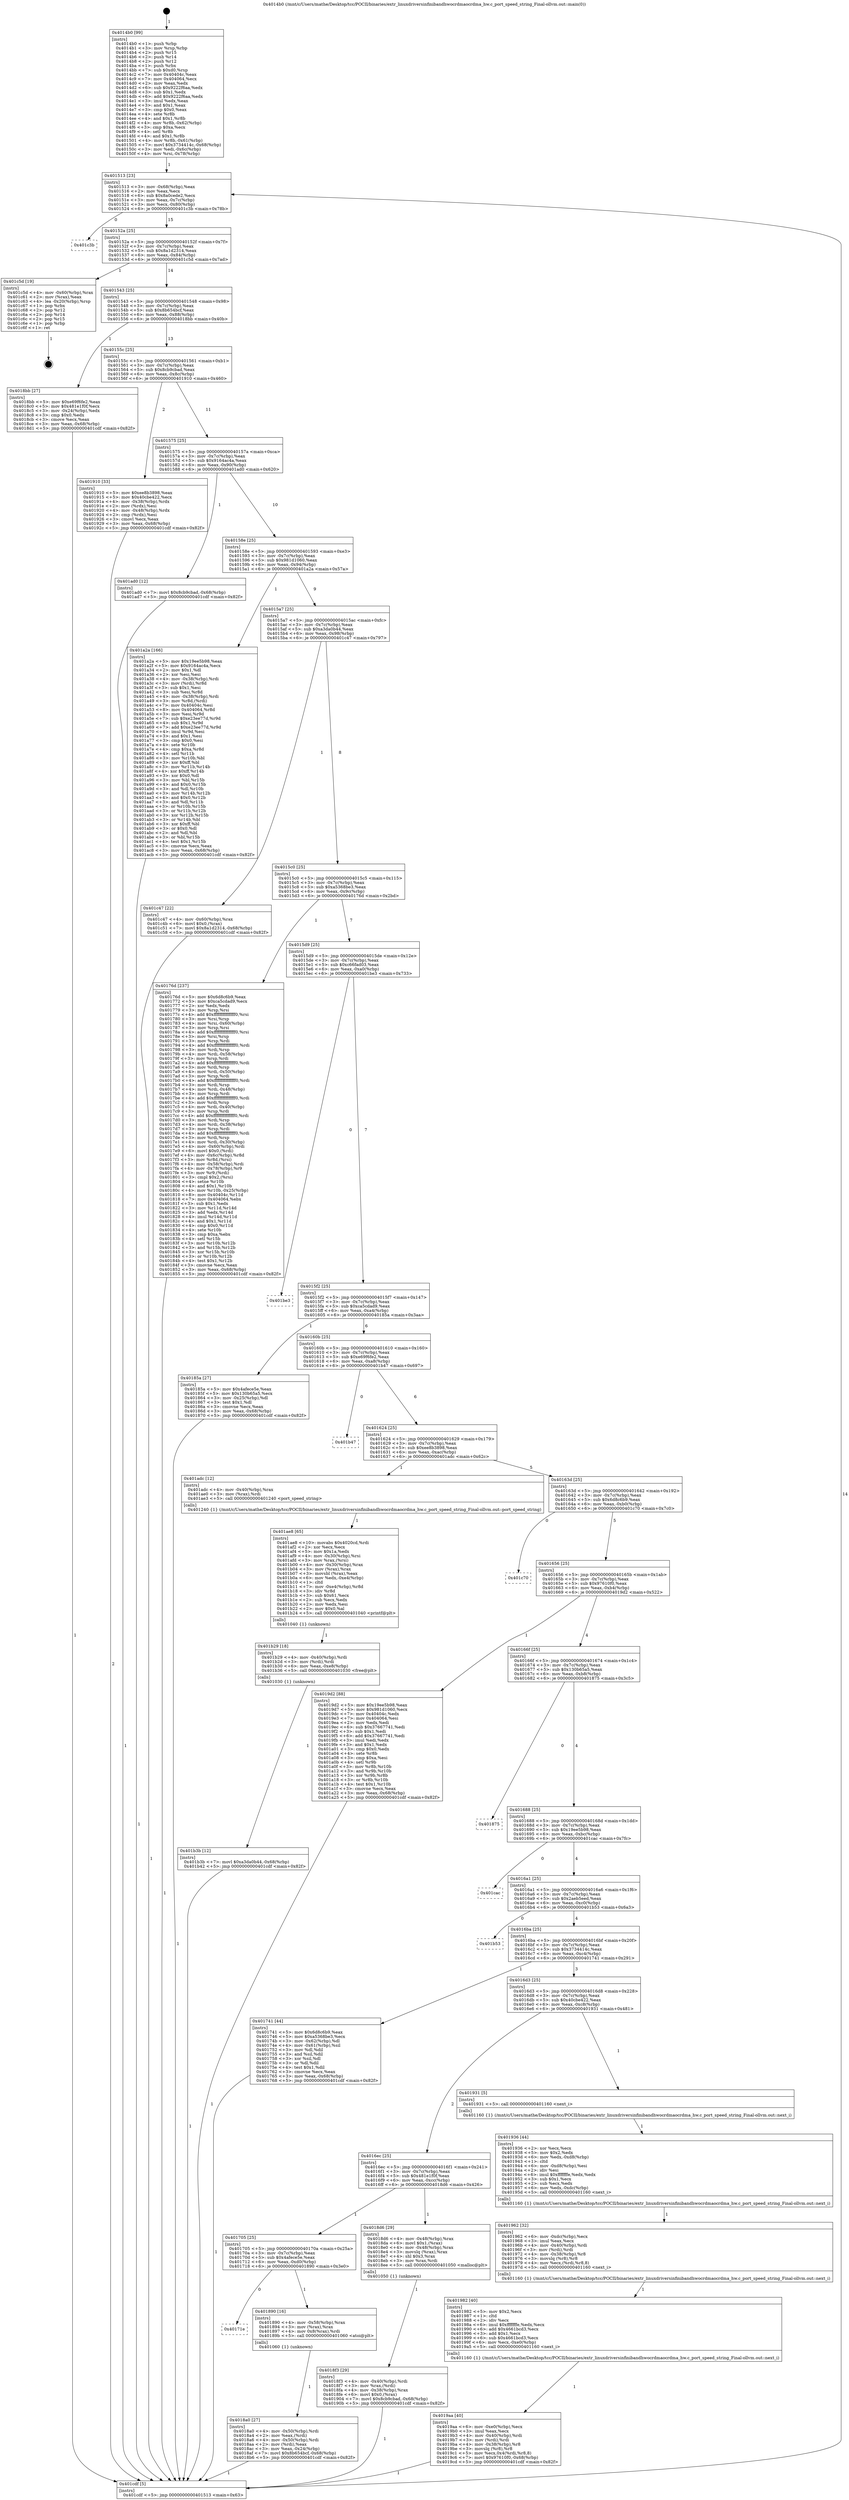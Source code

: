 digraph "0x4014b0" {
  label = "0x4014b0 (/mnt/c/Users/mathe/Desktop/tcc/POCII/binaries/extr_linuxdriversinfinibandhwocrdmaocrdma_hw.c_port_speed_string_Final-ollvm.out::main(0))"
  labelloc = "t"
  node[shape=record]

  Entry [label="",width=0.3,height=0.3,shape=circle,fillcolor=black,style=filled]
  "0x401513" [label="{
     0x401513 [23]\l
     | [instrs]\l
     &nbsp;&nbsp;0x401513 \<+3\>: mov -0x68(%rbp),%eax\l
     &nbsp;&nbsp;0x401516 \<+2\>: mov %eax,%ecx\l
     &nbsp;&nbsp;0x401518 \<+6\>: sub $0x8a0cede2,%ecx\l
     &nbsp;&nbsp;0x40151e \<+3\>: mov %eax,-0x7c(%rbp)\l
     &nbsp;&nbsp;0x401521 \<+3\>: mov %ecx,-0x80(%rbp)\l
     &nbsp;&nbsp;0x401524 \<+6\>: je 0000000000401c3b \<main+0x78b\>\l
  }"]
  "0x401c3b" [label="{
     0x401c3b\l
  }", style=dashed]
  "0x40152a" [label="{
     0x40152a [25]\l
     | [instrs]\l
     &nbsp;&nbsp;0x40152a \<+5\>: jmp 000000000040152f \<main+0x7f\>\l
     &nbsp;&nbsp;0x40152f \<+3\>: mov -0x7c(%rbp),%eax\l
     &nbsp;&nbsp;0x401532 \<+5\>: sub $0x8a1d2314,%eax\l
     &nbsp;&nbsp;0x401537 \<+6\>: mov %eax,-0x84(%rbp)\l
     &nbsp;&nbsp;0x40153d \<+6\>: je 0000000000401c5d \<main+0x7ad\>\l
  }"]
  Exit [label="",width=0.3,height=0.3,shape=circle,fillcolor=black,style=filled,peripheries=2]
  "0x401c5d" [label="{
     0x401c5d [19]\l
     | [instrs]\l
     &nbsp;&nbsp;0x401c5d \<+4\>: mov -0x60(%rbp),%rax\l
     &nbsp;&nbsp;0x401c61 \<+2\>: mov (%rax),%eax\l
     &nbsp;&nbsp;0x401c63 \<+4\>: lea -0x20(%rbp),%rsp\l
     &nbsp;&nbsp;0x401c67 \<+1\>: pop %rbx\l
     &nbsp;&nbsp;0x401c68 \<+2\>: pop %r12\l
     &nbsp;&nbsp;0x401c6a \<+2\>: pop %r14\l
     &nbsp;&nbsp;0x401c6c \<+2\>: pop %r15\l
     &nbsp;&nbsp;0x401c6e \<+1\>: pop %rbp\l
     &nbsp;&nbsp;0x401c6f \<+1\>: ret\l
  }"]
  "0x401543" [label="{
     0x401543 [25]\l
     | [instrs]\l
     &nbsp;&nbsp;0x401543 \<+5\>: jmp 0000000000401548 \<main+0x98\>\l
     &nbsp;&nbsp;0x401548 \<+3\>: mov -0x7c(%rbp),%eax\l
     &nbsp;&nbsp;0x40154b \<+5\>: sub $0x8b654bcf,%eax\l
     &nbsp;&nbsp;0x401550 \<+6\>: mov %eax,-0x88(%rbp)\l
     &nbsp;&nbsp;0x401556 \<+6\>: je 00000000004018bb \<main+0x40b\>\l
  }"]
  "0x401b3b" [label="{
     0x401b3b [12]\l
     | [instrs]\l
     &nbsp;&nbsp;0x401b3b \<+7\>: movl $0xa3da0b44,-0x68(%rbp)\l
     &nbsp;&nbsp;0x401b42 \<+5\>: jmp 0000000000401cdf \<main+0x82f\>\l
  }"]
  "0x4018bb" [label="{
     0x4018bb [27]\l
     | [instrs]\l
     &nbsp;&nbsp;0x4018bb \<+5\>: mov $0xe69f6fe2,%eax\l
     &nbsp;&nbsp;0x4018c0 \<+5\>: mov $0x481e1f0f,%ecx\l
     &nbsp;&nbsp;0x4018c5 \<+3\>: mov -0x24(%rbp),%edx\l
     &nbsp;&nbsp;0x4018c8 \<+3\>: cmp $0x0,%edx\l
     &nbsp;&nbsp;0x4018cb \<+3\>: cmove %ecx,%eax\l
     &nbsp;&nbsp;0x4018ce \<+3\>: mov %eax,-0x68(%rbp)\l
     &nbsp;&nbsp;0x4018d1 \<+5\>: jmp 0000000000401cdf \<main+0x82f\>\l
  }"]
  "0x40155c" [label="{
     0x40155c [25]\l
     | [instrs]\l
     &nbsp;&nbsp;0x40155c \<+5\>: jmp 0000000000401561 \<main+0xb1\>\l
     &nbsp;&nbsp;0x401561 \<+3\>: mov -0x7c(%rbp),%eax\l
     &nbsp;&nbsp;0x401564 \<+5\>: sub $0x8cb9cbad,%eax\l
     &nbsp;&nbsp;0x401569 \<+6\>: mov %eax,-0x8c(%rbp)\l
     &nbsp;&nbsp;0x40156f \<+6\>: je 0000000000401910 \<main+0x460\>\l
  }"]
  "0x401b29" [label="{
     0x401b29 [18]\l
     | [instrs]\l
     &nbsp;&nbsp;0x401b29 \<+4\>: mov -0x40(%rbp),%rdi\l
     &nbsp;&nbsp;0x401b2d \<+3\>: mov (%rdi),%rdi\l
     &nbsp;&nbsp;0x401b30 \<+6\>: mov %eax,-0xe8(%rbp)\l
     &nbsp;&nbsp;0x401b36 \<+5\>: call 0000000000401030 \<free@plt\>\l
     | [calls]\l
     &nbsp;&nbsp;0x401030 \{1\} (unknown)\l
  }"]
  "0x401910" [label="{
     0x401910 [33]\l
     | [instrs]\l
     &nbsp;&nbsp;0x401910 \<+5\>: mov $0xee8b3898,%eax\l
     &nbsp;&nbsp;0x401915 \<+5\>: mov $0x40cbe422,%ecx\l
     &nbsp;&nbsp;0x40191a \<+4\>: mov -0x38(%rbp),%rdx\l
     &nbsp;&nbsp;0x40191e \<+2\>: mov (%rdx),%esi\l
     &nbsp;&nbsp;0x401920 \<+4\>: mov -0x48(%rbp),%rdx\l
     &nbsp;&nbsp;0x401924 \<+2\>: cmp (%rdx),%esi\l
     &nbsp;&nbsp;0x401926 \<+3\>: cmovl %ecx,%eax\l
     &nbsp;&nbsp;0x401929 \<+3\>: mov %eax,-0x68(%rbp)\l
     &nbsp;&nbsp;0x40192c \<+5\>: jmp 0000000000401cdf \<main+0x82f\>\l
  }"]
  "0x401575" [label="{
     0x401575 [25]\l
     | [instrs]\l
     &nbsp;&nbsp;0x401575 \<+5\>: jmp 000000000040157a \<main+0xca\>\l
     &nbsp;&nbsp;0x40157a \<+3\>: mov -0x7c(%rbp),%eax\l
     &nbsp;&nbsp;0x40157d \<+5\>: sub $0x9164ac4a,%eax\l
     &nbsp;&nbsp;0x401582 \<+6\>: mov %eax,-0x90(%rbp)\l
     &nbsp;&nbsp;0x401588 \<+6\>: je 0000000000401ad0 \<main+0x620\>\l
  }"]
  "0x401ae8" [label="{
     0x401ae8 [65]\l
     | [instrs]\l
     &nbsp;&nbsp;0x401ae8 \<+10\>: movabs $0x4020cd,%rdi\l
     &nbsp;&nbsp;0x401af2 \<+2\>: xor %ecx,%ecx\l
     &nbsp;&nbsp;0x401af4 \<+5\>: mov $0x1a,%edx\l
     &nbsp;&nbsp;0x401af9 \<+4\>: mov -0x30(%rbp),%rsi\l
     &nbsp;&nbsp;0x401afd \<+3\>: mov %rax,(%rsi)\l
     &nbsp;&nbsp;0x401b00 \<+4\>: mov -0x30(%rbp),%rax\l
     &nbsp;&nbsp;0x401b04 \<+3\>: mov (%rax),%rax\l
     &nbsp;&nbsp;0x401b07 \<+3\>: movsbl (%rax),%eax\l
     &nbsp;&nbsp;0x401b0a \<+6\>: mov %edx,-0xe4(%rbp)\l
     &nbsp;&nbsp;0x401b10 \<+1\>: cltd\l
     &nbsp;&nbsp;0x401b11 \<+7\>: mov -0xe4(%rbp),%r8d\l
     &nbsp;&nbsp;0x401b18 \<+3\>: idiv %r8d\l
     &nbsp;&nbsp;0x401b1b \<+3\>: sub $0x61,%ecx\l
     &nbsp;&nbsp;0x401b1e \<+2\>: sub %ecx,%edx\l
     &nbsp;&nbsp;0x401b20 \<+2\>: mov %edx,%esi\l
     &nbsp;&nbsp;0x401b22 \<+2\>: mov $0x0,%al\l
     &nbsp;&nbsp;0x401b24 \<+5\>: call 0000000000401040 \<printf@plt\>\l
     | [calls]\l
     &nbsp;&nbsp;0x401040 \{1\} (unknown)\l
  }"]
  "0x401ad0" [label="{
     0x401ad0 [12]\l
     | [instrs]\l
     &nbsp;&nbsp;0x401ad0 \<+7\>: movl $0x8cb9cbad,-0x68(%rbp)\l
     &nbsp;&nbsp;0x401ad7 \<+5\>: jmp 0000000000401cdf \<main+0x82f\>\l
  }"]
  "0x40158e" [label="{
     0x40158e [25]\l
     | [instrs]\l
     &nbsp;&nbsp;0x40158e \<+5\>: jmp 0000000000401593 \<main+0xe3\>\l
     &nbsp;&nbsp;0x401593 \<+3\>: mov -0x7c(%rbp),%eax\l
     &nbsp;&nbsp;0x401596 \<+5\>: sub $0x981d1060,%eax\l
     &nbsp;&nbsp;0x40159b \<+6\>: mov %eax,-0x94(%rbp)\l
     &nbsp;&nbsp;0x4015a1 \<+6\>: je 0000000000401a2a \<main+0x57a\>\l
  }"]
  "0x4019aa" [label="{
     0x4019aa [40]\l
     | [instrs]\l
     &nbsp;&nbsp;0x4019aa \<+6\>: mov -0xe0(%rbp),%ecx\l
     &nbsp;&nbsp;0x4019b0 \<+3\>: imul %eax,%ecx\l
     &nbsp;&nbsp;0x4019b3 \<+4\>: mov -0x40(%rbp),%rdi\l
     &nbsp;&nbsp;0x4019b7 \<+3\>: mov (%rdi),%rdi\l
     &nbsp;&nbsp;0x4019ba \<+4\>: mov -0x38(%rbp),%r8\l
     &nbsp;&nbsp;0x4019be \<+3\>: movslq (%r8),%r8\l
     &nbsp;&nbsp;0x4019c1 \<+5\>: mov %ecx,0x4(%rdi,%r8,8)\l
     &nbsp;&nbsp;0x4019c6 \<+7\>: movl $0x97610f0,-0x68(%rbp)\l
     &nbsp;&nbsp;0x4019cd \<+5\>: jmp 0000000000401cdf \<main+0x82f\>\l
  }"]
  "0x401a2a" [label="{
     0x401a2a [166]\l
     | [instrs]\l
     &nbsp;&nbsp;0x401a2a \<+5\>: mov $0x19ee5b98,%eax\l
     &nbsp;&nbsp;0x401a2f \<+5\>: mov $0x9164ac4a,%ecx\l
     &nbsp;&nbsp;0x401a34 \<+2\>: mov $0x1,%dl\l
     &nbsp;&nbsp;0x401a36 \<+2\>: xor %esi,%esi\l
     &nbsp;&nbsp;0x401a38 \<+4\>: mov -0x38(%rbp),%rdi\l
     &nbsp;&nbsp;0x401a3c \<+3\>: mov (%rdi),%r8d\l
     &nbsp;&nbsp;0x401a3f \<+3\>: sub $0x1,%esi\l
     &nbsp;&nbsp;0x401a42 \<+3\>: sub %esi,%r8d\l
     &nbsp;&nbsp;0x401a45 \<+4\>: mov -0x38(%rbp),%rdi\l
     &nbsp;&nbsp;0x401a49 \<+3\>: mov %r8d,(%rdi)\l
     &nbsp;&nbsp;0x401a4c \<+7\>: mov 0x40404c,%esi\l
     &nbsp;&nbsp;0x401a53 \<+8\>: mov 0x404064,%r8d\l
     &nbsp;&nbsp;0x401a5b \<+3\>: mov %esi,%r9d\l
     &nbsp;&nbsp;0x401a5e \<+7\>: sub $0xe23ee77d,%r9d\l
     &nbsp;&nbsp;0x401a65 \<+4\>: sub $0x1,%r9d\l
     &nbsp;&nbsp;0x401a69 \<+7\>: add $0xe23ee77d,%r9d\l
     &nbsp;&nbsp;0x401a70 \<+4\>: imul %r9d,%esi\l
     &nbsp;&nbsp;0x401a74 \<+3\>: and $0x1,%esi\l
     &nbsp;&nbsp;0x401a77 \<+3\>: cmp $0x0,%esi\l
     &nbsp;&nbsp;0x401a7a \<+4\>: sete %r10b\l
     &nbsp;&nbsp;0x401a7e \<+4\>: cmp $0xa,%r8d\l
     &nbsp;&nbsp;0x401a82 \<+4\>: setl %r11b\l
     &nbsp;&nbsp;0x401a86 \<+3\>: mov %r10b,%bl\l
     &nbsp;&nbsp;0x401a89 \<+3\>: xor $0xff,%bl\l
     &nbsp;&nbsp;0x401a8c \<+3\>: mov %r11b,%r14b\l
     &nbsp;&nbsp;0x401a8f \<+4\>: xor $0xff,%r14b\l
     &nbsp;&nbsp;0x401a93 \<+3\>: xor $0x0,%dl\l
     &nbsp;&nbsp;0x401a96 \<+3\>: mov %bl,%r15b\l
     &nbsp;&nbsp;0x401a99 \<+4\>: and $0x0,%r15b\l
     &nbsp;&nbsp;0x401a9d \<+3\>: and %dl,%r10b\l
     &nbsp;&nbsp;0x401aa0 \<+3\>: mov %r14b,%r12b\l
     &nbsp;&nbsp;0x401aa3 \<+4\>: and $0x0,%r12b\l
     &nbsp;&nbsp;0x401aa7 \<+3\>: and %dl,%r11b\l
     &nbsp;&nbsp;0x401aaa \<+3\>: or %r10b,%r15b\l
     &nbsp;&nbsp;0x401aad \<+3\>: or %r11b,%r12b\l
     &nbsp;&nbsp;0x401ab0 \<+3\>: xor %r12b,%r15b\l
     &nbsp;&nbsp;0x401ab3 \<+3\>: or %r14b,%bl\l
     &nbsp;&nbsp;0x401ab6 \<+3\>: xor $0xff,%bl\l
     &nbsp;&nbsp;0x401ab9 \<+3\>: or $0x0,%dl\l
     &nbsp;&nbsp;0x401abc \<+2\>: and %dl,%bl\l
     &nbsp;&nbsp;0x401abe \<+3\>: or %bl,%r15b\l
     &nbsp;&nbsp;0x401ac1 \<+4\>: test $0x1,%r15b\l
     &nbsp;&nbsp;0x401ac5 \<+3\>: cmovne %ecx,%eax\l
     &nbsp;&nbsp;0x401ac8 \<+3\>: mov %eax,-0x68(%rbp)\l
     &nbsp;&nbsp;0x401acb \<+5\>: jmp 0000000000401cdf \<main+0x82f\>\l
  }"]
  "0x4015a7" [label="{
     0x4015a7 [25]\l
     | [instrs]\l
     &nbsp;&nbsp;0x4015a7 \<+5\>: jmp 00000000004015ac \<main+0xfc\>\l
     &nbsp;&nbsp;0x4015ac \<+3\>: mov -0x7c(%rbp),%eax\l
     &nbsp;&nbsp;0x4015af \<+5\>: sub $0xa3da0b44,%eax\l
     &nbsp;&nbsp;0x4015b4 \<+6\>: mov %eax,-0x98(%rbp)\l
     &nbsp;&nbsp;0x4015ba \<+6\>: je 0000000000401c47 \<main+0x797\>\l
  }"]
  "0x401982" [label="{
     0x401982 [40]\l
     | [instrs]\l
     &nbsp;&nbsp;0x401982 \<+5\>: mov $0x2,%ecx\l
     &nbsp;&nbsp;0x401987 \<+1\>: cltd\l
     &nbsp;&nbsp;0x401988 \<+2\>: idiv %ecx\l
     &nbsp;&nbsp;0x40198a \<+6\>: imul $0xfffffffe,%edx,%ecx\l
     &nbsp;&nbsp;0x401990 \<+6\>: add $0x4661bcd3,%ecx\l
     &nbsp;&nbsp;0x401996 \<+3\>: add $0x1,%ecx\l
     &nbsp;&nbsp;0x401999 \<+6\>: sub $0x4661bcd3,%ecx\l
     &nbsp;&nbsp;0x40199f \<+6\>: mov %ecx,-0xe0(%rbp)\l
     &nbsp;&nbsp;0x4019a5 \<+5\>: call 0000000000401160 \<next_i\>\l
     | [calls]\l
     &nbsp;&nbsp;0x401160 \{1\} (/mnt/c/Users/mathe/Desktop/tcc/POCII/binaries/extr_linuxdriversinfinibandhwocrdmaocrdma_hw.c_port_speed_string_Final-ollvm.out::next_i)\l
  }"]
  "0x401c47" [label="{
     0x401c47 [22]\l
     | [instrs]\l
     &nbsp;&nbsp;0x401c47 \<+4\>: mov -0x60(%rbp),%rax\l
     &nbsp;&nbsp;0x401c4b \<+6\>: movl $0x0,(%rax)\l
     &nbsp;&nbsp;0x401c51 \<+7\>: movl $0x8a1d2314,-0x68(%rbp)\l
     &nbsp;&nbsp;0x401c58 \<+5\>: jmp 0000000000401cdf \<main+0x82f\>\l
  }"]
  "0x4015c0" [label="{
     0x4015c0 [25]\l
     | [instrs]\l
     &nbsp;&nbsp;0x4015c0 \<+5\>: jmp 00000000004015c5 \<main+0x115\>\l
     &nbsp;&nbsp;0x4015c5 \<+3\>: mov -0x7c(%rbp),%eax\l
     &nbsp;&nbsp;0x4015c8 \<+5\>: sub $0xa5368be3,%eax\l
     &nbsp;&nbsp;0x4015cd \<+6\>: mov %eax,-0x9c(%rbp)\l
     &nbsp;&nbsp;0x4015d3 \<+6\>: je 000000000040176d \<main+0x2bd\>\l
  }"]
  "0x401962" [label="{
     0x401962 [32]\l
     | [instrs]\l
     &nbsp;&nbsp;0x401962 \<+6\>: mov -0xdc(%rbp),%ecx\l
     &nbsp;&nbsp;0x401968 \<+3\>: imul %eax,%ecx\l
     &nbsp;&nbsp;0x40196b \<+4\>: mov -0x40(%rbp),%rdi\l
     &nbsp;&nbsp;0x40196f \<+3\>: mov (%rdi),%rdi\l
     &nbsp;&nbsp;0x401972 \<+4\>: mov -0x38(%rbp),%r8\l
     &nbsp;&nbsp;0x401976 \<+3\>: movslq (%r8),%r8\l
     &nbsp;&nbsp;0x401979 \<+4\>: mov %ecx,(%rdi,%r8,8)\l
     &nbsp;&nbsp;0x40197d \<+5\>: call 0000000000401160 \<next_i\>\l
     | [calls]\l
     &nbsp;&nbsp;0x401160 \{1\} (/mnt/c/Users/mathe/Desktop/tcc/POCII/binaries/extr_linuxdriversinfinibandhwocrdmaocrdma_hw.c_port_speed_string_Final-ollvm.out::next_i)\l
  }"]
  "0x40176d" [label="{
     0x40176d [237]\l
     | [instrs]\l
     &nbsp;&nbsp;0x40176d \<+5\>: mov $0x6d8c6b9,%eax\l
     &nbsp;&nbsp;0x401772 \<+5\>: mov $0xca5cdad9,%ecx\l
     &nbsp;&nbsp;0x401777 \<+2\>: xor %edx,%edx\l
     &nbsp;&nbsp;0x401779 \<+3\>: mov %rsp,%rsi\l
     &nbsp;&nbsp;0x40177c \<+4\>: add $0xfffffffffffffff0,%rsi\l
     &nbsp;&nbsp;0x401780 \<+3\>: mov %rsi,%rsp\l
     &nbsp;&nbsp;0x401783 \<+4\>: mov %rsi,-0x60(%rbp)\l
     &nbsp;&nbsp;0x401787 \<+3\>: mov %rsp,%rsi\l
     &nbsp;&nbsp;0x40178a \<+4\>: add $0xfffffffffffffff0,%rsi\l
     &nbsp;&nbsp;0x40178e \<+3\>: mov %rsi,%rsp\l
     &nbsp;&nbsp;0x401791 \<+3\>: mov %rsp,%rdi\l
     &nbsp;&nbsp;0x401794 \<+4\>: add $0xfffffffffffffff0,%rdi\l
     &nbsp;&nbsp;0x401798 \<+3\>: mov %rdi,%rsp\l
     &nbsp;&nbsp;0x40179b \<+4\>: mov %rdi,-0x58(%rbp)\l
     &nbsp;&nbsp;0x40179f \<+3\>: mov %rsp,%rdi\l
     &nbsp;&nbsp;0x4017a2 \<+4\>: add $0xfffffffffffffff0,%rdi\l
     &nbsp;&nbsp;0x4017a6 \<+3\>: mov %rdi,%rsp\l
     &nbsp;&nbsp;0x4017a9 \<+4\>: mov %rdi,-0x50(%rbp)\l
     &nbsp;&nbsp;0x4017ad \<+3\>: mov %rsp,%rdi\l
     &nbsp;&nbsp;0x4017b0 \<+4\>: add $0xfffffffffffffff0,%rdi\l
     &nbsp;&nbsp;0x4017b4 \<+3\>: mov %rdi,%rsp\l
     &nbsp;&nbsp;0x4017b7 \<+4\>: mov %rdi,-0x48(%rbp)\l
     &nbsp;&nbsp;0x4017bb \<+3\>: mov %rsp,%rdi\l
     &nbsp;&nbsp;0x4017be \<+4\>: add $0xfffffffffffffff0,%rdi\l
     &nbsp;&nbsp;0x4017c2 \<+3\>: mov %rdi,%rsp\l
     &nbsp;&nbsp;0x4017c5 \<+4\>: mov %rdi,-0x40(%rbp)\l
     &nbsp;&nbsp;0x4017c9 \<+3\>: mov %rsp,%rdi\l
     &nbsp;&nbsp;0x4017cc \<+4\>: add $0xfffffffffffffff0,%rdi\l
     &nbsp;&nbsp;0x4017d0 \<+3\>: mov %rdi,%rsp\l
     &nbsp;&nbsp;0x4017d3 \<+4\>: mov %rdi,-0x38(%rbp)\l
     &nbsp;&nbsp;0x4017d7 \<+3\>: mov %rsp,%rdi\l
     &nbsp;&nbsp;0x4017da \<+4\>: add $0xfffffffffffffff0,%rdi\l
     &nbsp;&nbsp;0x4017de \<+3\>: mov %rdi,%rsp\l
     &nbsp;&nbsp;0x4017e1 \<+4\>: mov %rdi,-0x30(%rbp)\l
     &nbsp;&nbsp;0x4017e5 \<+4\>: mov -0x60(%rbp),%rdi\l
     &nbsp;&nbsp;0x4017e9 \<+6\>: movl $0x0,(%rdi)\l
     &nbsp;&nbsp;0x4017ef \<+4\>: mov -0x6c(%rbp),%r8d\l
     &nbsp;&nbsp;0x4017f3 \<+3\>: mov %r8d,(%rsi)\l
     &nbsp;&nbsp;0x4017f6 \<+4\>: mov -0x58(%rbp),%rdi\l
     &nbsp;&nbsp;0x4017fa \<+4\>: mov -0x78(%rbp),%r9\l
     &nbsp;&nbsp;0x4017fe \<+3\>: mov %r9,(%rdi)\l
     &nbsp;&nbsp;0x401801 \<+3\>: cmpl $0x2,(%rsi)\l
     &nbsp;&nbsp;0x401804 \<+4\>: setne %r10b\l
     &nbsp;&nbsp;0x401808 \<+4\>: and $0x1,%r10b\l
     &nbsp;&nbsp;0x40180c \<+4\>: mov %r10b,-0x25(%rbp)\l
     &nbsp;&nbsp;0x401810 \<+8\>: mov 0x40404c,%r11d\l
     &nbsp;&nbsp;0x401818 \<+7\>: mov 0x404064,%ebx\l
     &nbsp;&nbsp;0x40181f \<+3\>: sub $0x1,%edx\l
     &nbsp;&nbsp;0x401822 \<+3\>: mov %r11d,%r14d\l
     &nbsp;&nbsp;0x401825 \<+3\>: add %edx,%r14d\l
     &nbsp;&nbsp;0x401828 \<+4\>: imul %r14d,%r11d\l
     &nbsp;&nbsp;0x40182c \<+4\>: and $0x1,%r11d\l
     &nbsp;&nbsp;0x401830 \<+4\>: cmp $0x0,%r11d\l
     &nbsp;&nbsp;0x401834 \<+4\>: sete %r10b\l
     &nbsp;&nbsp;0x401838 \<+3\>: cmp $0xa,%ebx\l
     &nbsp;&nbsp;0x40183b \<+4\>: setl %r15b\l
     &nbsp;&nbsp;0x40183f \<+3\>: mov %r10b,%r12b\l
     &nbsp;&nbsp;0x401842 \<+3\>: and %r15b,%r12b\l
     &nbsp;&nbsp;0x401845 \<+3\>: xor %r15b,%r10b\l
     &nbsp;&nbsp;0x401848 \<+3\>: or %r10b,%r12b\l
     &nbsp;&nbsp;0x40184b \<+4\>: test $0x1,%r12b\l
     &nbsp;&nbsp;0x40184f \<+3\>: cmovne %ecx,%eax\l
     &nbsp;&nbsp;0x401852 \<+3\>: mov %eax,-0x68(%rbp)\l
     &nbsp;&nbsp;0x401855 \<+5\>: jmp 0000000000401cdf \<main+0x82f\>\l
  }"]
  "0x4015d9" [label="{
     0x4015d9 [25]\l
     | [instrs]\l
     &nbsp;&nbsp;0x4015d9 \<+5\>: jmp 00000000004015de \<main+0x12e\>\l
     &nbsp;&nbsp;0x4015de \<+3\>: mov -0x7c(%rbp),%eax\l
     &nbsp;&nbsp;0x4015e1 \<+5\>: sub $0xc66fad03,%eax\l
     &nbsp;&nbsp;0x4015e6 \<+6\>: mov %eax,-0xa0(%rbp)\l
     &nbsp;&nbsp;0x4015ec \<+6\>: je 0000000000401be3 \<main+0x733\>\l
  }"]
  "0x401936" [label="{
     0x401936 [44]\l
     | [instrs]\l
     &nbsp;&nbsp;0x401936 \<+2\>: xor %ecx,%ecx\l
     &nbsp;&nbsp;0x401938 \<+5\>: mov $0x2,%edx\l
     &nbsp;&nbsp;0x40193d \<+6\>: mov %edx,-0xd8(%rbp)\l
     &nbsp;&nbsp;0x401943 \<+1\>: cltd\l
     &nbsp;&nbsp;0x401944 \<+6\>: mov -0xd8(%rbp),%esi\l
     &nbsp;&nbsp;0x40194a \<+2\>: idiv %esi\l
     &nbsp;&nbsp;0x40194c \<+6\>: imul $0xfffffffe,%edx,%edx\l
     &nbsp;&nbsp;0x401952 \<+3\>: sub $0x1,%ecx\l
     &nbsp;&nbsp;0x401955 \<+2\>: sub %ecx,%edx\l
     &nbsp;&nbsp;0x401957 \<+6\>: mov %edx,-0xdc(%rbp)\l
     &nbsp;&nbsp;0x40195d \<+5\>: call 0000000000401160 \<next_i\>\l
     | [calls]\l
     &nbsp;&nbsp;0x401160 \{1\} (/mnt/c/Users/mathe/Desktop/tcc/POCII/binaries/extr_linuxdriversinfinibandhwocrdmaocrdma_hw.c_port_speed_string_Final-ollvm.out::next_i)\l
  }"]
  "0x401be3" [label="{
     0x401be3\l
  }", style=dashed]
  "0x4015f2" [label="{
     0x4015f2 [25]\l
     | [instrs]\l
     &nbsp;&nbsp;0x4015f2 \<+5\>: jmp 00000000004015f7 \<main+0x147\>\l
     &nbsp;&nbsp;0x4015f7 \<+3\>: mov -0x7c(%rbp),%eax\l
     &nbsp;&nbsp;0x4015fa \<+5\>: sub $0xca5cdad9,%eax\l
     &nbsp;&nbsp;0x4015ff \<+6\>: mov %eax,-0xa4(%rbp)\l
     &nbsp;&nbsp;0x401605 \<+6\>: je 000000000040185a \<main+0x3aa\>\l
  }"]
  "0x4018f3" [label="{
     0x4018f3 [29]\l
     | [instrs]\l
     &nbsp;&nbsp;0x4018f3 \<+4\>: mov -0x40(%rbp),%rdi\l
     &nbsp;&nbsp;0x4018f7 \<+3\>: mov %rax,(%rdi)\l
     &nbsp;&nbsp;0x4018fa \<+4\>: mov -0x38(%rbp),%rax\l
     &nbsp;&nbsp;0x4018fe \<+6\>: movl $0x0,(%rax)\l
     &nbsp;&nbsp;0x401904 \<+7\>: movl $0x8cb9cbad,-0x68(%rbp)\l
     &nbsp;&nbsp;0x40190b \<+5\>: jmp 0000000000401cdf \<main+0x82f\>\l
  }"]
  "0x40185a" [label="{
     0x40185a [27]\l
     | [instrs]\l
     &nbsp;&nbsp;0x40185a \<+5\>: mov $0x4afece5e,%eax\l
     &nbsp;&nbsp;0x40185f \<+5\>: mov $0x130b65a5,%ecx\l
     &nbsp;&nbsp;0x401864 \<+3\>: mov -0x25(%rbp),%dl\l
     &nbsp;&nbsp;0x401867 \<+3\>: test $0x1,%dl\l
     &nbsp;&nbsp;0x40186a \<+3\>: cmovne %ecx,%eax\l
     &nbsp;&nbsp;0x40186d \<+3\>: mov %eax,-0x68(%rbp)\l
     &nbsp;&nbsp;0x401870 \<+5\>: jmp 0000000000401cdf \<main+0x82f\>\l
  }"]
  "0x40160b" [label="{
     0x40160b [25]\l
     | [instrs]\l
     &nbsp;&nbsp;0x40160b \<+5\>: jmp 0000000000401610 \<main+0x160\>\l
     &nbsp;&nbsp;0x401610 \<+3\>: mov -0x7c(%rbp),%eax\l
     &nbsp;&nbsp;0x401613 \<+5\>: sub $0xe69f6fe2,%eax\l
     &nbsp;&nbsp;0x401618 \<+6\>: mov %eax,-0xa8(%rbp)\l
     &nbsp;&nbsp;0x40161e \<+6\>: je 0000000000401b47 \<main+0x697\>\l
  }"]
  "0x4018a0" [label="{
     0x4018a0 [27]\l
     | [instrs]\l
     &nbsp;&nbsp;0x4018a0 \<+4\>: mov -0x50(%rbp),%rdi\l
     &nbsp;&nbsp;0x4018a4 \<+2\>: mov %eax,(%rdi)\l
     &nbsp;&nbsp;0x4018a6 \<+4\>: mov -0x50(%rbp),%rdi\l
     &nbsp;&nbsp;0x4018aa \<+2\>: mov (%rdi),%eax\l
     &nbsp;&nbsp;0x4018ac \<+3\>: mov %eax,-0x24(%rbp)\l
     &nbsp;&nbsp;0x4018af \<+7\>: movl $0x8b654bcf,-0x68(%rbp)\l
     &nbsp;&nbsp;0x4018b6 \<+5\>: jmp 0000000000401cdf \<main+0x82f\>\l
  }"]
  "0x401b47" [label="{
     0x401b47\l
  }", style=dashed]
  "0x401624" [label="{
     0x401624 [25]\l
     | [instrs]\l
     &nbsp;&nbsp;0x401624 \<+5\>: jmp 0000000000401629 \<main+0x179\>\l
     &nbsp;&nbsp;0x401629 \<+3\>: mov -0x7c(%rbp),%eax\l
     &nbsp;&nbsp;0x40162c \<+5\>: sub $0xee8b3898,%eax\l
     &nbsp;&nbsp;0x401631 \<+6\>: mov %eax,-0xac(%rbp)\l
     &nbsp;&nbsp;0x401637 \<+6\>: je 0000000000401adc \<main+0x62c\>\l
  }"]
  "0x40171e" [label="{
     0x40171e\l
  }", style=dashed]
  "0x401adc" [label="{
     0x401adc [12]\l
     | [instrs]\l
     &nbsp;&nbsp;0x401adc \<+4\>: mov -0x40(%rbp),%rax\l
     &nbsp;&nbsp;0x401ae0 \<+3\>: mov (%rax),%rdi\l
     &nbsp;&nbsp;0x401ae3 \<+5\>: call 0000000000401240 \<port_speed_string\>\l
     | [calls]\l
     &nbsp;&nbsp;0x401240 \{1\} (/mnt/c/Users/mathe/Desktop/tcc/POCII/binaries/extr_linuxdriversinfinibandhwocrdmaocrdma_hw.c_port_speed_string_Final-ollvm.out::port_speed_string)\l
  }"]
  "0x40163d" [label="{
     0x40163d [25]\l
     | [instrs]\l
     &nbsp;&nbsp;0x40163d \<+5\>: jmp 0000000000401642 \<main+0x192\>\l
     &nbsp;&nbsp;0x401642 \<+3\>: mov -0x7c(%rbp),%eax\l
     &nbsp;&nbsp;0x401645 \<+5\>: sub $0x6d8c6b9,%eax\l
     &nbsp;&nbsp;0x40164a \<+6\>: mov %eax,-0xb0(%rbp)\l
     &nbsp;&nbsp;0x401650 \<+6\>: je 0000000000401c70 \<main+0x7c0\>\l
  }"]
  "0x401890" [label="{
     0x401890 [16]\l
     | [instrs]\l
     &nbsp;&nbsp;0x401890 \<+4\>: mov -0x58(%rbp),%rax\l
     &nbsp;&nbsp;0x401894 \<+3\>: mov (%rax),%rax\l
     &nbsp;&nbsp;0x401897 \<+4\>: mov 0x8(%rax),%rdi\l
     &nbsp;&nbsp;0x40189b \<+5\>: call 0000000000401060 \<atoi@plt\>\l
     | [calls]\l
     &nbsp;&nbsp;0x401060 \{1\} (unknown)\l
  }"]
  "0x401c70" [label="{
     0x401c70\l
  }", style=dashed]
  "0x401656" [label="{
     0x401656 [25]\l
     | [instrs]\l
     &nbsp;&nbsp;0x401656 \<+5\>: jmp 000000000040165b \<main+0x1ab\>\l
     &nbsp;&nbsp;0x40165b \<+3\>: mov -0x7c(%rbp),%eax\l
     &nbsp;&nbsp;0x40165e \<+5\>: sub $0x97610f0,%eax\l
     &nbsp;&nbsp;0x401663 \<+6\>: mov %eax,-0xb4(%rbp)\l
     &nbsp;&nbsp;0x401669 \<+6\>: je 00000000004019d2 \<main+0x522\>\l
  }"]
  "0x401705" [label="{
     0x401705 [25]\l
     | [instrs]\l
     &nbsp;&nbsp;0x401705 \<+5\>: jmp 000000000040170a \<main+0x25a\>\l
     &nbsp;&nbsp;0x40170a \<+3\>: mov -0x7c(%rbp),%eax\l
     &nbsp;&nbsp;0x40170d \<+5\>: sub $0x4afece5e,%eax\l
     &nbsp;&nbsp;0x401712 \<+6\>: mov %eax,-0xd0(%rbp)\l
     &nbsp;&nbsp;0x401718 \<+6\>: je 0000000000401890 \<main+0x3e0\>\l
  }"]
  "0x4019d2" [label="{
     0x4019d2 [88]\l
     | [instrs]\l
     &nbsp;&nbsp;0x4019d2 \<+5\>: mov $0x19ee5b98,%eax\l
     &nbsp;&nbsp;0x4019d7 \<+5\>: mov $0x981d1060,%ecx\l
     &nbsp;&nbsp;0x4019dc \<+7\>: mov 0x40404c,%edx\l
     &nbsp;&nbsp;0x4019e3 \<+7\>: mov 0x404064,%esi\l
     &nbsp;&nbsp;0x4019ea \<+2\>: mov %edx,%edi\l
     &nbsp;&nbsp;0x4019ec \<+6\>: sub $0x37667741,%edi\l
     &nbsp;&nbsp;0x4019f2 \<+3\>: sub $0x1,%edi\l
     &nbsp;&nbsp;0x4019f5 \<+6\>: add $0x37667741,%edi\l
     &nbsp;&nbsp;0x4019fb \<+3\>: imul %edi,%edx\l
     &nbsp;&nbsp;0x4019fe \<+3\>: and $0x1,%edx\l
     &nbsp;&nbsp;0x401a01 \<+3\>: cmp $0x0,%edx\l
     &nbsp;&nbsp;0x401a04 \<+4\>: sete %r8b\l
     &nbsp;&nbsp;0x401a08 \<+3\>: cmp $0xa,%esi\l
     &nbsp;&nbsp;0x401a0b \<+4\>: setl %r9b\l
     &nbsp;&nbsp;0x401a0f \<+3\>: mov %r8b,%r10b\l
     &nbsp;&nbsp;0x401a12 \<+3\>: and %r9b,%r10b\l
     &nbsp;&nbsp;0x401a15 \<+3\>: xor %r9b,%r8b\l
     &nbsp;&nbsp;0x401a18 \<+3\>: or %r8b,%r10b\l
     &nbsp;&nbsp;0x401a1b \<+4\>: test $0x1,%r10b\l
     &nbsp;&nbsp;0x401a1f \<+3\>: cmovne %ecx,%eax\l
     &nbsp;&nbsp;0x401a22 \<+3\>: mov %eax,-0x68(%rbp)\l
     &nbsp;&nbsp;0x401a25 \<+5\>: jmp 0000000000401cdf \<main+0x82f\>\l
  }"]
  "0x40166f" [label="{
     0x40166f [25]\l
     | [instrs]\l
     &nbsp;&nbsp;0x40166f \<+5\>: jmp 0000000000401674 \<main+0x1c4\>\l
     &nbsp;&nbsp;0x401674 \<+3\>: mov -0x7c(%rbp),%eax\l
     &nbsp;&nbsp;0x401677 \<+5\>: sub $0x130b65a5,%eax\l
     &nbsp;&nbsp;0x40167c \<+6\>: mov %eax,-0xb8(%rbp)\l
     &nbsp;&nbsp;0x401682 \<+6\>: je 0000000000401875 \<main+0x3c5\>\l
  }"]
  "0x4018d6" [label="{
     0x4018d6 [29]\l
     | [instrs]\l
     &nbsp;&nbsp;0x4018d6 \<+4\>: mov -0x48(%rbp),%rax\l
     &nbsp;&nbsp;0x4018da \<+6\>: movl $0x1,(%rax)\l
     &nbsp;&nbsp;0x4018e0 \<+4\>: mov -0x48(%rbp),%rax\l
     &nbsp;&nbsp;0x4018e4 \<+3\>: movslq (%rax),%rax\l
     &nbsp;&nbsp;0x4018e7 \<+4\>: shl $0x3,%rax\l
     &nbsp;&nbsp;0x4018eb \<+3\>: mov %rax,%rdi\l
     &nbsp;&nbsp;0x4018ee \<+5\>: call 0000000000401050 \<malloc@plt\>\l
     | [calls]\l
     &nbsp;&nbsp;0x401050 \{1\} (unknown)\l
  }"]
  "0x401875" [label="{
     0x401875\l
  }", style=dashed]
  "0x401688" [label="{
     0x401688 [25]\l
     | [instrs]\l
     &nbsp;&nbsp;0x401688 \<+5\>: jmp 000000000040168d \<main+0x1dd\>\l
     &nbsp;&nbsp;0x40168d \<+3\>: mov -0x7c(%rbp),%eax\l
     &nbsp;&nbsp;0x401690 \<+5\>: sub $0x19ee5b98,%eax\l
     &nbsp;&nbsp;0x401695 \<+6\>: mov %eax,-0xbc(%rbp)\l
     &nbsp;&nbsp;0x40169b \<+6\>: je 0000000000401cac \<main+0x7fc\>\l
  }"]
  "0x4016ec" [label="{
     0x4016ec [25]\l
     | [instrs]\l
     &nbsp;&nbsp;0x4016ec \<+5\>: jmp 00000000004016f1 \<main+0x241\>\l
     &nbsp;&nbsp;0x4016f1 \<+3\>: mov -0x7c(%rbp),%eax\l
     &nbsp;&nbsp;0x4016f4 \<+5\>: sub $0x481e1f0f,%eax\l
     &nbsp;&nbsp;0x4016f9 \<+6\>: mov %eax,-0xcc(%rbp)\l
     &nbsp;&nbsp;0x4016ff \<+6\>: je 00000000004018d6 \<main+0x426\>\l
  }"]
  "0x401cac" [label="{
     0x401cac\l
  }", style=dashed]
  "0x4016a1" [label="{
     0x4016a1 [25]\l
     | [instrs]\l
     &nbsp;&nbsp;0x4016a1 \<+5\>: jmp 00000000004016a6 \<main+0x1f6\>\l
     &nbsp;&nbsp;0x4016a6 \<+3\>: mov -0x7c(%rbp),%eax\l
     &nbsp;&nbsp;0x4016a9 \<+5\>: sub $0x2aeb5eed,%eax\l
     &nbsp;&nbsp;0x4016ae \<+6\>: mov %eax,-0xc0(%rbp)\l
     &nbsp;&nbsp;0x4016b4 \<+6\>: je 0000000000401b53 \<main+0x6a3\>\l
  }"]
  "0x401931" [label="{
     0x401931 [5]\l
     | [instrs]\l
     &nbsp;&nbsp;0x401931 \<+5\>: call 0000000000401160 \<next_i\>\l
     | [calls]\l
     &nbsp;&nbsp;0x401160 \{1\} (/mnt/c/Users/mathe/Desktop/tcc/POCII/binaries/extr_linuxdriversinfinibandhwocrdmaocrdma_hw.c_port_speed_string_Final-ollvm.out::next_i)\l
  }"]
  "0x401b53" [label="{
     0x401b53\l
  }", style=dashed]
  "0x4016ba" [label="{
     0x4016ba [25]\l
     | [instrs]\l
     &nbsp;&nbsp;0x4016ba \<+5\>: jmp 00000000004016bf \<main+0x20f\>\l
     &nbsp;&nbsp;0x4016bf \<+3\>: mov -0x7c(%rbp),%eax\l
     &nbsp;&nbsp;0x4016c2 \<+5\>: sub $0x3734414c,%eax\l
     &nbsp;&nbsp;0x4016c7 \<+6\>: mov %eax,-0xc4(%rbp)\l
     &nbsp;&nbsp;0x4016cd \<+6\>: je 0000000000401741 \<main+0x291\>\l
  }"]
  "0x4014b0" [label="{
     0x4014b0 [99]\l
     | [instrs]\l
     &nbsp;&nbsp;0x4014b0 \<+1\>: push %rbp\l
     &nbsp;&nbsp;0x4014b1 \<+3\>: mov %rsp,%rbp\l
     &nbsp;&nbsp;0x4014b4 \<+2\>: push %r15\l
     &nbsp;&nbsp;0x4014b6 \<+2\>: push %r14\l
     &nbsp;&nbsp;0x4014b8 \<+2\>: push %r12\l
     &nbsp;&nbsp;0x4014ba \<+1\>: push %rbx\l
     &nbsp;&nbsp;0x4014bb \<+7\>: sub $0xd0,%rsp\l
     &nbsp;&nbsp;0x4014c2 \<+7\>: mov 0x40404c,%eax\l
     &nbsp;&nbsp;0x4014c9 \<+7\>: mov 0x404064,%ecx\l
     &nbsp;&nbsp;0x4014d0 \<+2\>: mov %eax,%edx\l
     &nbsp;&nbsp;0x4014d2 \<+6\>: sub $0x9222f6aa,%edx\l
     &nbsp;&nbsp;0x4014d8 \<+3\>: sub $0x1,%edx\l
     &nbsp;&nbsp;0x4014db \<+6\>: add $0x9222f6aa,%edx\l
     &nbsp;&nbsp;0x4014e1 \<+3\>: imul %edx,%eax\l
     &nbsp;&nbsp;0x4014e4 \<+3\>: and $0x1,%eax\l
     &nbsp;&nbsp;0x4014e7 \<+3\>: cmp $0x0,%eax\l
     &nbsp;&nbsp;0x4014ea \<+4\>: sete %r8b\l
     &nbsp;&nbsp;0x4014ee \<+4\>: and $0x1,%r8b\l
     &nbsp;&nbsp;0x4014f2 \<+4\>: mov %r8b,-0x62(%rbp)\l
     &nbsp;&nbsp;0x4014f6 \<+3\>: cmp $0xa,%ecx\l
     &nbsp;&nbsp;0x4014f9 \<+4\>: setl %r8b\l
     &nbsp;&nbsp;0x4014fd \<+4\>: and $0x1,%r8b\l
     &nbsp;&nbsp;0x401501 \<+4\>: mov %r8b,-0x61(%rbp)\l
     &nbsp;&nbsp;0x401505 \<+7\>: movl $0x3734414c,-0x68(%rbp)\l
     &nbsp;&nbsp;0x40150c \<+3\>: mov %edi,-0x6c(%rbp)\l
     &nbsp;&nbsp;0x40150f \<+4\>: mov %rsi,-0x78(%rbp)\l
  }"]
  "0x401741" [label="{
     0x401741 [44]\l
     | [instrs]\l
     &nbsp;&nbsp;0x401741 \<+5\>: mov $0x6d8c6b9,%eax\l
     &nbsp;&nbsp;0x401746 \<+5\>: mov $0xa5368be3,%ecx\l
     &nbsp;&nbsp;0x40174b \<+3\>: mov -0x62(%rbp),%dl\l
     &nbsp;&nbsp;0x40174e \<+4\>: mov -0x61(%rbp),%sil\l
     &nbsp;&nbsp;0x401752 \<+3\>: mov %dl,%dil\l
     &nbsp;&nbsp;0x401755 \<+3\>: and %sil,%dil\l
     &nbsp;&nbsp;0x401758 \<+3\>: xor %sil,%dl\l
     &nbsp;&nbsp;0x40175b \<+3\>: or %dl,%dil\l
     &nbsp;&nbsp;0x40175e \<+4\>: test $0x1,%dil\l
     &nbsp;&nbsp;0x401762 \<+3\>: cmovne %ecx,%eax\l
     &nbsp;&nbsp;0x401765 \<+3\>: mov %eax,-0x68(%rbp)\l
     &nbsp;&nbsp;0x401768 \<+5\>: jmp 0000000000401cdf \<main+0x82f\>\l
  }"]
  "0x4016d3" [label="{
     0x4016d3 [25]\l
     | [instrs]\l
     &nbsp;&nbsp;0x4016d3 \<+5\>: jmp 00000000004016d8 \<main+0x228\>\l
     &nbsp;&nbsp;0x4016d8 \<+3\>: mov -0x7c(%rbp),%eax\l
     &nbsp;&nbsp;0x4016db \<+5\>: sub $0x40cbe422,%eax\l
     &nbsp;&nbsp;0x4016e0 \<+6\>: mov %eax,-0xc8(%rbp)\l
     &nbsp;&nbsp;0x4016e6 \<+6\>: je 0000000000401931 \<main+0x481\>\l
  }"]
  "0x401cdf" [label="{
     0x401cdf [5]\l
     | [instrs]\l
     &nbsp;&nbsp;0x401cdf \<+5\>: jmp 0000000000401513 \<main+0x63\>\l
  }"]
  Entry -> "0x4014b0" [label=" 1"]
  "0x401513" -> "0x401c3b" [label=" 0"]
  "0x401513" -> "0x40152a" [label=" 15"]
  "0x401c5d" -> Exit [label=" 1"]
  "0x40152a" -> "0x401c5d" [label=" 1"]
  "0x40152a" -> "0x401543" [label=" 14"]
  "0x401c47" -> "0x401cdf" [label=" 1"]
  "0x401543" -> "0x4018bb" [label=" 1"]
  "0x401543" -> "0x40155c" [label=" 13"]
  "0x401b3b" -> "0x401cdf" [label=" 1"]
  "0x40155c" -> "0x401910" [label=" 2"]
  "0x40155c" -> "0x401575" [label=" 11"]
  "0x401b29" -> "0x401b3b" [label=" 1"]
  "0x401575" -> "0x401ad0" [label=" 1"]
  "0x401575" -> "0x40158e" [label=" 10"]
  "0x401ae8" -> "0x401b29" [label=" 1"]
  "0x40158e" -> "0x401a2a" [label=" 1"]
  "0x40158e" -> "0x4015a7" [label=" 9"]
  "0x401adc" -> "0x401ae8" [label=" 1"]
  "0x4015a7" -> "0x401c47" [label=" 1"]
  "0x4015a7" -> "0x4015c0" [label=" 8"]
  "0x401ad0" -> "0x401cdf" [label=" 1"]
  "0x4015c0" -> "0x40176d" [label=" 1"]
  "0x4015c0" -> "0x4015d9" [label=" 7"]
  "0x401a2a" -> "0x401cdf" [label=" 1"]
  "0x4015d9" -> "0x401be3" [label=" 0"]
  "0x4015d9" -> "0x4015f2" [label=" 7"]
  "0x4019d2" -> "0x401cdf" [label=" 1"]
  "0x4015f2" -> "0x40185a" [label=" 1"]
  "0x4015f2" -> "0x40160b" [label=" 6"]
  "0x4019aa" -> "0x401cdf" [label=" 1"]
  "0x40160b" -> "0x401b47" [label=" 0"]
  "0x40160b" -> "0x401624" [label=" 6"]
  "0x401982" -> "0x4019aa" [label=" 1"]
  "0x401624" -> "0x401adc" [label=" 1"]
  "0x401624" -> "0x40163d" [label=" 5"]
  "0x401962" -> "0x401982" [label=" 1"]
  "0x40163d" -> "0x401c70" [label=" 0"]
  "0x40163d" -> "0x401656" [label=" 5"]
  "0x401936" -> "0x401962" [label=" 1"]
  "0x401656" -> "0x4019d2" [label=" 1"]
  "0x401656" -> "0x40166f" [label=" 4"]
  "0x401910" -> "0x401cdf" [label=" 2"]
  "0x40166f" -> "0x401875" [label=" 0"]
  "0x40166f" -> "0x401688" [label=" 4"]
  "0x4018f3" -> "0x401cdf" [label=" 1"]
  "0x401688" -> "0x401cac" [label=" 0"]
  "0x401688" -> "0x4016a1" [label=" 4"]
  "0x4018bb" -> "0x401cdf" [label=" 1"]
  "0x4016a1" -> "0x401b53" [label=" 0"]
  "0x4016a1" -> "0x4016ba" [label=" 4"]
  "0x4018a0" -> "0x401cdf" [label=" 1"]
  "0x4016ba" -> "0x401741" [label=" 1"]
  "0x4016ba" -> "0x4016d3" [label=" 3"]
  "0x401741" -> "0x401cdf" [label=" 1"]
  "0x4014b0" -> "0x401513" [label=" 1"]
  "0x401cdf" -> "0x401513" [label=" 14"]
  "0x401705" -> "0x40171e" [label=" 0"]
  "0x40176d" -> "0x401cdf" [label=" 1"]
  "0x40185a" -> "0x401cdf" [label=" 1"]
  "0x401890" -> "0x4018a0" [label=" 1"]
  "0x4016d3" -> "0x401931" [label=" 1"]
  "0x4016d3" -> "0x4016ec" [label=" 2"]
  "0x4018d6" -> "0x4018f3" [label=" 1"]
  "0x4016ec" -> "0x4018d6" [label=" 1"]
  "0x4016ec" -> "0x401705" [label=" 1"]
  "0x401931" -> "0x401936" [label=" 1"]
  "0x401705" -> "0x401890" [label=" 1"]
}
